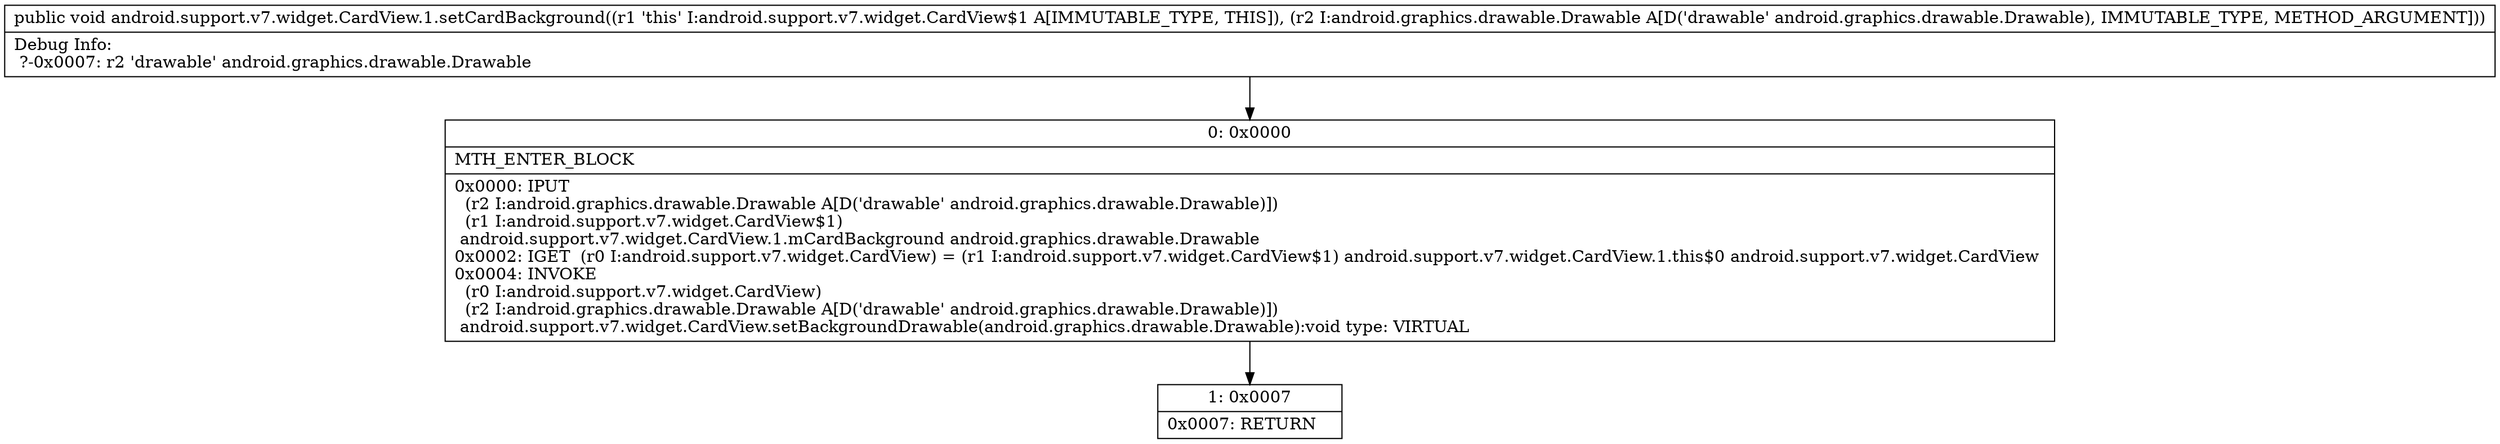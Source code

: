 digraph "CFG forandroid.support.v7.widget.CardView.1.setCardBackground(Landroid\/graphics\/drawable\/Drawable;)V" {
Node_0 [shape=record,label="{0\:\ 0x0000|MTH_ENTER_BLOCK\l|0x0000: IPUT  \l  (r2 I:android.graphics.drawable.Drawable A[D('drawable' android.graphics.drawable.Drawable)])\l  (r1 I:android.support.v7.widget.CardView$1)\l android.support.v7.widget.CardView.1.mCardBackground android.graphics.drawable.Drawable \l0x0002: IGET  (r0 I:android.support.v7.widget.CardView) = (r1 I:android.support.v7.widget.CardView$1) android.support.v7.widget.CardView.1.this$0 android.support.v7.widget.CardView \l0x0004: INVOKE  \l  (r0 I:android.support.v7.widget.CardView)\l  (r2 I:android.graphics.drawable.Drawable A[D('drawable' android.graphics.drawable.Drawable)])\l android.support.v7.widget.CardView.setBackgroundDrawable(android.graphics.drawable.Drawable):void type: VIRTUAL \l}"];
Node_1 [shape=record,label="{1\:\ 0x0007|0x0007: RETURN   \l}"];
MethodNode[shape=record,label="{public void android.support.v7.widget.CardView.1.setCardBackground((r1 'this' I:android.support.v7.widget.CardView$1 A[IMMUTABLE_TYPE, THIS]), (r2 I:android.graphics.drawable.Drawable A[D('drawable' android.graphics.drawable.Drawable), IMMUTABLE_TYPE, METHOD_ARGUMENT]))  | Debug Info:\l  ?\-0x0007: r2 'drawable' android.graphics.drawable.Drawable\l}"];
MethodNode -> Node_0;
Node_0 -> Node_1;
}

